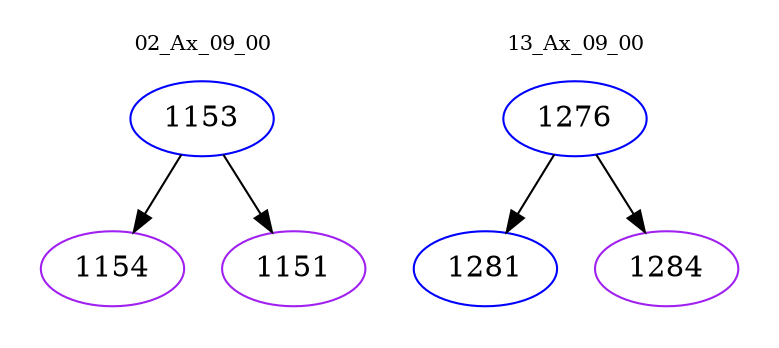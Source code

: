 digraph{
subgraph cluster_0 {
color = white
label = "02_Ax_09_00";
fontsize=10;
T0_1153 [label="1153", color="blue"]
T0_1153 -> T0_1154 [color="black"]
T0_1154 [label="1154", color="purple"]
T0_1153 -> T0_1151 [color="black"]
T0_1151 [label="1151", color="purple"]
}
subgraph cluster_1 {
color = white
label = "13_Ax_09_00";
fontsize=10;
T1_1276 [label="1276", color="blue"]
T1_1276 -> T1_1281 [color="black"]
T1_1281 [label="1281", color="blue"]
T1_1276 -> T1_1284 [color="black"]
T1_1284 [label="1284", color="purple"]
}
}
